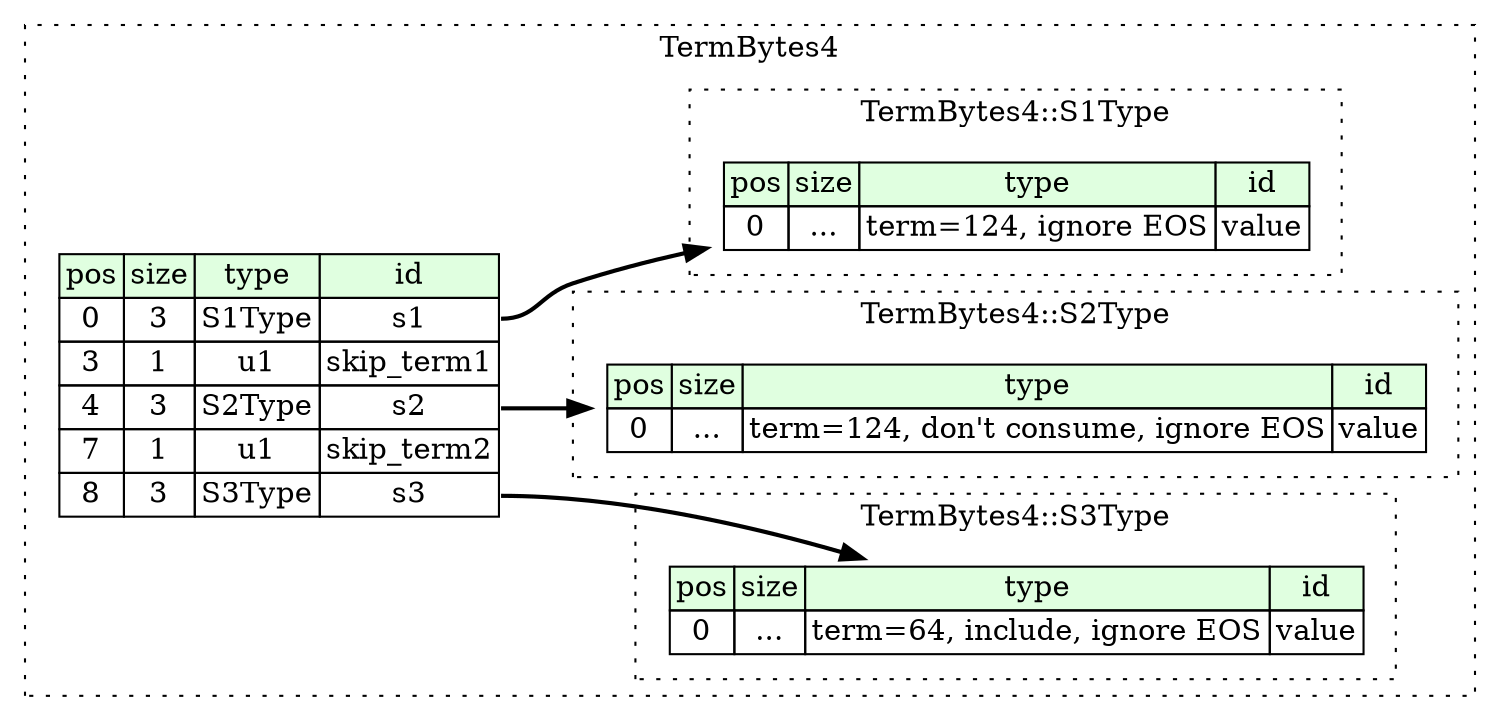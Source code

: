 digraph {
	rankdir=LR;
	node [shape=plaintext];
	subgraph cluster__term_bytes4 {
		label="TermBytes4";
		graph[style=dotted];

		term_bytes4__seq [label=<<TABLE BORDER="0" CELLBORDER="1" CELLSPACING="0">
			<TR><TD BGCOLOR="#E0FFE0">pos</TD><TD BGCOLOR="#E0FFE0">size</TD><TD BGCOLOR="#E0FFE0">type</TD><TD BGCOLOR="#E0FFE0">id</TD></TR>
			<TR><TD PORT="s1_pos">0</TD><TD PORT="s1_size">3</TD><TD>S1Type</TD><TD PORT="s1_type">s1</TD></TR>
			<TR><TD PORT="skip_term1_pos">3</TD><TD PORT="skip_term1_size">1</TD><TD>u1</TD><TD PORT="skip_term1_type">skip_term1</TD></TR>
			<TR><TD PORT="s2_pos">4</TD><TD PORT="s2_size">3</TD><TD>S2Type</TD><TD PORT="s2_type">s2</TD></TR>
			<TR><TD PORT="skip_term2_pos">7</TD><TD PORT="skip_term2_size">1</TD><TD>u1</TD><TD PORT="skip_term2_type">skip_term2</TD></TR>
			<TR><TD PORT="s3_pos">8</TD><TD PORT="s3_size">3</TD><TD>S3Type</TD><TD PORT="s3_type">s3</TD></TR>
		</TABLE>>];
		subgraph cluster__s1_type {
			label="TermBytes4::S1Type";
			graph[style=dotted];

			s1_type__seq [label=<<TABLE BORDER="0" CELLBORDER="1" CELLSPACING="0">
				<TR><TD BGCOLOR="#E0FFE0">pos</TD><TD BGCOLOR="#E0FFE0">size</TD><TD BGCOLOR="#E0FFE0">type</TD><TD BGCOLOR="#E0FFE0">id</TD></TR>
				<TR><TD PORT="value_pos">0</TD><TD PORT="value_size">...</TD><TD>term=124, ignore EOS</TD><TD PORT="value_type">value</TD></TR>
			</TABLE>>];
		}
		subgraph cluster__s2_type {
			label="TermBytes4::S2Type";
			graph[style=dotted];

			s2_type__seq [label=<<TABLE BORDER="0" CELLBORDER="1" CELLSPACING="0">
				<TR><TD BGCOLOR="#E0FFE0">pos</TD><TD BGCOLOR="#E0FFE0">size</TD><TD BGCOLOR="#E0FFE0">type</TD><TD BGCOLOR="#E0FFE0">id</TD></TR>
				<TR><TD PORT="value_pos">0</TD><TD PORT="value_size">...</TD><TD>term=124, don't consume, ignore EOS</TD><TD PORT="value_type">value</TD></TR>
			</TABLE>>];
		}
		subgraph cluster__s3_type {
			label="TermBytes4::S3Type";
			graph[style=dotted];

			s3_type__seq [label=<<TABLE BORDER="0" CELLBORDER="1" CELLSPACING="0">
				<TR><TD BGCOLOR="#E0FFE0">pos</TD><TD BGCOLOR="#E0FFE0">size</TD><TD BGCOLOR="#E0FFE0">type</TD><TD BGCOLOR="#E0FFE0">id</TD></TR>
				<TR><TD PORT="value_pos">0</TD><TD PORT="value_size">...</TD><TD>term=64, include, ignore EOS</TD><TD PORT="value_type">value</TD></TR>
			</TABLE>>];
		}
	}
	term_bytes4__seq:s1_type -> s1_type__seq [style=bold];
	term_bytes4__seq:s2_type -> s2_type__seq [style=bold];
	term_bytes4__seq:s3_type -> s3_type__seq [style=bold];
}
